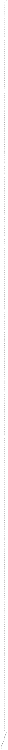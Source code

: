 graph {
  size="5,5";

  var0[label="0", pos="0.263058,0.185247!"];
  var1[label="1", pos="0.104512,0.127966!"];
  var2[label="2", pos="0.0994465,0.127213!"];
  var3[label="3", pos="0.100565,0.129834!"];
  var4[label="4", pos="0.101902,0.129419!"];
  var5[label="5", pos="0.102198,0.13076!"];
  var6[label="6", pos="0.10297,0.131859!"];
  var7[label="7", pos="0.103343,0.132617!"];
  var8[label="8", pos="0.103638,0.134151!"];
  var9[label="9", pos="0.105848,0.134223!"];
  var10[label="10", pos="0.105122,0.134692!"];
  var11[label="11", pos="0.105566,0.132547!"];
  var12[label="12", pos="0.105255,0.132877!"];
  var13[label="13", pos="0.10571,0.131935!"];
  var14[label="14", pos="0.104873,0.1342!"];
  var15[label="15", pos="0.106108,0.131476!"];
  var16[label="16", pos="0.105071,0.131295!"];
  var17[label="17", pos="0.105624,0.130276!"];
  var18[label="18", pos="0.104692,0.131974!"];
  var19[label="19", pos="0.105684,0.135488!"];
  var20[label="20", pos="0.104668,0.132036!"];
  var21[label="21", pos="0.105177,0.129739!"];
  var22[label="22", pos="0.105238,0.134057!"];
  var23[label="23", pos="0.105147,0.132565!"];
  var24[label="24", pos="0.104717,0.132286!"];
  var25[label="25", pos="0.105574,0.132277!"];
  var26[label="26", pos="0.10563,0.132001!"];
  var27[label="27", pos="0.105464,0.133779!"];
  var28[label="28", pos="0.105209,0.132338!"];
  var29[label="29", pos="0.105301,0.133259!"];
  var30[label="30", pos="0.105418,0.132728!"];
  var31[label="31", pos="0.10468,0.133232!"];
  var32[label="32", pos="0.105651,0.132331!"];
  var33[label="33", pos="0.104295,0.131419!"];
  var34[label="34", pos="0.105148,0.133052!"];
  var35[label="35", pos="0.105139,0.131845!"];
  var36[label="36", pos="0.105498,0.132662!"];
  var37[label="37", pos="0.105104,0.133069!"];
  var38[label="38", pos="0.104882,0.131025!"];
  var39[label="39", pos="0.105554,0.13146!"];
  var40[label="40", pos="0.105445,0.131943!"];
  var41[label="41", pos="0.10551,0.132994!"];
  var42[label="42", pos="0.105235,0.132144!"];
  var43[label="43", pos="0.105307,0.134665!"];
  var44[label="44", pos="0.105321,0.13682!"];
  var45[label="45", pos="0.104664,0.129204!"];
  var46[label="46", pos="0.105349,0.13012!"];
  var47[label="47", pos="0.105078,0.132216!"];
  var48[label="48", pos="0.105078,0.133529!"];
  var49[label="49", pos="0.105026,0.1315!"];
  var50[label="50", pos="0.105137,0.13298!"];
  var51[label="51", pos="0.105286,0.132391!"];
  var52[label="52", pos="0.10524,0.132299!"];
  var53[label="53", pos="0.105365,0.133108!"];
  var54[label="54", pos="0.104915,0.131969!"];
  var55[label="55", pos="0.105324,0.13379!"];
  var56[label="56", pos="0.105124,0.131098!"];
  var57[label="57", pos="0.105171,0.132589!"];
  var58[label="58", pos="0.105338,0.132624!"];
  var59[label="59", pos="0.104693,0.132192!"];
  var60[label="60", pos="0.105424,0.133632!"];
  var61[label="61", pos="0.105505,0.132066!"];
  var62[label="62", pos="0.104928,0.13258!"];
  var63[label="63", pos="0.104615,0.132218!"];
  var64[label="64", pos="0.105268,0.133133!"];
  var65[label="65", pos="0.10538,0.13204!"];
  var66[label="66", pos="0.105278,0.13278!"];
  var67[label="67", pos="0.104657,0.132568!"];
  var68[label="68", pos="0.105901,0.132964!"];
  var69[label="69", pos="0.1047,0.131645!"];
  var70[label="70", pos="0.105012,0.133291!"];
  var71[label="71", pos="0.105003,0.131893!"];
  var72[label="72", pos="0.105553,0.132809!"];
  var73[label="73", pos="0.104863,0.131997!"];
  var74[label="74", pos="0.104476,0.132765!"];
  var75[label="75", pos="0.10487,0.132554!"];
  var76[label="76", pos="0.105333,0.132675!"];
  var77[label="77", pos="0.102398,0.132733!"];
  var78[label="78", pos="0.104365,0.132803!"];
  var79[label="79", pos="0.10625,0.132823!"];
  var80[label="80", pos="0.107506,0.132968!"];
  var81[label="81", pos="0.105876,0.133946!"];
  var82[label="82", pos="0.10474,0.131598!"];
  var83[label="83", pos="0.103001,0.135548!"];
  var84[label="84", pos="0.106962,0.131446!"];
  var85[label="85", pos="0.102289,0.132284!"];
  var86[label="86", pos="0.105065,0.133933!"];
  var87[label="87", pos="0.10664,0.138079!"];
  var88[label="88", pos="0.105717,0.13587!"];
  var89[label="89", pos="0.105018,0.132853!"];
  var90[label="90", pos="0.106505,0.133229!"];
  var91[label="91", pos="0.105555,0.131594!"];
  var92[label="92", pos="0.105827,0.132136!"];
  var93[label="93", pos="0.106383,0.131368!"];
  var94[label="94", pos="0.101316,0.129677!"];
  var95[label="95", pos="0.103577,0.122165!"];
  var96[label="96", pos="0.102833,0.127656!"];
  var97[label="97", pos="0.102539,0.134664!"];
  var98[label="98", pos="0.103355,0.129304!"];
  var99[label="99", pos="0.104703,0.133149!"];
  var100[label="100", pos="0.105356,0.135803!"];
  var101[label="101", pos="0.107221,0.129878!"];
  var102[label="102", pos="0.103957,0.133538!"];
  var103[label="103", pos="0.102732,0.132058!"];
  var104[label="104", pos="0.107313,0.133242!"];
  var105[label="105", pos="0.103867,0.130024!"];
  var106[label="106", pos="0.105658,0.136398!"];
  var107[label="107", pos="0.105355,0.12919!"];
  var108[label="108", pos="0.105129,0.132432!"];
  var109[label="109", pos="0.105262,0.132335!"];
  var110[label="110", pos="0.105238,0.132479!"];
  var111[label="111", pos="0.105183,0.133044!"];
  var112[label="112", pos="0.105648,0.135196!"];
  var113[label="113", pos="0.105272,0.129535!"];
  var114[label="114", pos="0.105232,0.132661!"];
  var115[label="115", pos="0.104594,0.132882!"];
  var116[label="116", pos="0.105168,0.135269!"];
  var117[label="117", pos="0.105053,0.129455!"];
  var118[label="118", pos="0.105522,0.133747!"];
  var119[label="119", pos="0.105701,0.132339!"];
  var120[label="120", pos="0.105133,0.132454!"];
  var121[label="121", pos="0.105622,0.133537!"];
  var122[label="122", pos="0.105741,0.131214!"];
  var123[label="123", pos="0.105076,0.132766!"];
  var124[label="124", pos="0.105027,0.132865!"];
  var125[label="125", pos="0.104712,0.132462!"];
  var126[label="126", pos="0.10463,0.132269!"];
  var127[label="127", pos="0.105637,0.132762!"];
  var128[label="128", pos="0.105704,0.132902!"];
  var129[label="129", pos="0.105556,0.133059!"];
  var130[label="130", pos="0.105879,0.13485!"];
  var131[label="131", pos="0.105222,0.12888!"];
  var132[label="132", pos="0.105845,0.133153!"];
  var133[label="133", pos="0.105502,0.132971!"];
  var134[label="134", pos="0.104949,0.131628!"];
  var135[label="135", pos="0.104958,0.132617!"];
  var136[label="136", pos="0.104439,0.132847!"];
  var137[label="137", pos="0.105734,0.133578!"];
  var138[label="138", pos="0.104771,0.130626!"];
  var139[label="139", pos="0.105378,0.136237!"];
  var140[label="140", pos="0.1051,0.130839!"];
  var141[label="141", pos="0.105625,0.131072!"];
  var142[label="142", pos="0.105414,0.132026!"];
  var143[label="143", pos="0.105252,0.13242!"];
  var144[label="144", pos="0.105613,0.132693!"];
  var145[label="145", pos="0.105326,0.132314!"];
  var146[label="146", pos="0.104956,0.133382!"];
  var147[label="147", pos="0.105229,0.13158!"];
  var148[label="148", pos="0.105315,0.132767!"];
  var149[label="149", pos="0.105151,0.132752!"];
  var150[label="150", pos="0.105117,0.133216!"];
  var151[label="151", pos="0.105421,0.131702!"];
  var152[label="152", pos="0.105082,0.133344!"];
  var153[label="153", pos="0.104717,0.13167!"];
  var154[label="154", pos="0.105147,0.132889!"];
  var155[label="155", pos="0.104716,0.133566!"];
  var156[label="156", pos="0.104593,0.131314!"];
  var157[label="157", pos="0.104935,0.1323!"];
  var158[label="158", pos="0.105412,0.132621!"];
  var159[label="159", pos="0.104346,0.132784!"];
  var160[label="160", pos="0.103511,0.133334!"];
  var161[label="161", pos="0.105454,0.131263!"];
  var162[label="162", pos="0.10496,0.133753!"];
  var163[label="163", pos="0.104428,0.130308!"];
  var164[label="164", pos="0.103353,0.133621!"];
  var165[label="165", pos="0.105726,0.132249!"];
  var166[label="166", pos="0.107848,0.133062!"];
  var167[label="167", pos="0.104157,0.137618!"];
  var168[label="168", pos="0.106147,0.134097!"];
  var169[label="169", pos="0.105645,0.129858!"];
  var170[label="170", pos="0.106536,0.128994!"];
  var171[label="171", pos="0.106001,0.132427!"];
  var172[label="172", pos="0.106739,0.134944!"];
  var173[label="173", pos="0.103722,0.130663!"];
  var174[label="174", pos="0.104238,0.135232!"];
  var175[label="175", pos="0.10582,0.129939!"];
  var176[label="176", pos="0.106681,0.132362!"];
  var177[label="177", pos="0.104335,0.131504!"];
  var178[label="178", pos="0.103867,0.131096!"];
  var179[label="179", pos="0.104899,0.133569!"];
  var180[label="180", pos="0.106885,0.132142!"];
  var181[label="181", pos="0.106446,0.13194!"];
  var182[label="182", pos="0.102545,0.132183!"];
  var183[label="183", pos="0.103429,0.133905!"];
  var184[label="184", pos="0.104392,0.130651!"];
  var185[label="185", pos="0.103896,0.132418!"];
  var186[label="186", pos="0.104383,0.133145!"];
  var187[label="187", pos="0.10385,0.131736!"];
  var188[label="188", pos="0.106041,0.133686!"];
  var189[label="189", pos="0.105747,0.132416!"];
  var190[label="190", pos="0.104776,0.132769!"];
  var191[label="191", pos="0.104863,0.132535!"];
  var192[label="192", pos="0.105789,0.13526!"];
  var193[label="193", pos="0.105091,0.129336!"];
  var194[label="194", pos="0.104862,0.132359!"];
  var195[label="195", pos="0.104391,0.132852!"];
  var196[label="196", pos="0.106606,0.132562!"];
  var197[label="197", pos="0.106237,0.132643!"];
  var198[label="198", pos="0.104864,0.132229!"];
  var199[label="199", pos="0.10467,0.132519!"];
  var200[label="200", pos="0.104767,0.132365!"];
  var201[label="201", pos="0.104234,0.133489!"];
  var202[label="202", pos="0.104932,0.132905!"];
  var203[label="203", pos="0.105822,0.131419!"];
  var204[label="204", pos="0.105362,0.132248!"];
  var205[label="205", pos="0.105483,0.132728!"];
  var206[label="206", pos="0.105648,0.132583!"];
  var207[label="207", pos="0.105289,0.132322!"];
  var208[label="208", pos="0.105068,0.131992!"];
  var209[label="209", pos="0.106331,0.1333!"];
  var210[label="210", pos="0.106032,0.131771!"];
  var211[label="211", pos="0.104742,0.133025!"];
  var212[label="212", pos="0.103852,0.131866!"];
  var213[label="213", pos="0.105317,0.13274!"];
  var214[label="214", pos="0.105463,0.132475!"];
  var215[label="215", pos="0.104335,0.132967!"];
  var216[label="216", pos="0.105659,0.131933!"];
  var217[label="217", pos="0.104606,0.133247!"];
  var218[label="218", pos="0.105148,0.131935!"];
  var219[label="219", pos="0.105338,0.132646!"];
  var220[label="220", pos="0.105252,0.132743!"];
  var221[label="221", pos="0.104876,0.133006!"];
  var222[label="222", pos="0.105361,0.131939!"];
  var223[label="223", pos="0.105264,0.132648!"];
  var224[label="224", pos="0.105154,0.132651!"];
  var225[label="225", pos="0.105144,0.132968!"];
  var226[label="226", pos="0.105033,0.131711!"];
  var227[label="227", pos="0.105809,0.132179!"];
  var228[label="228", pos="0.105241,0.133202!"];
  var229[label="229", pos="0.105528,0.132535!"];
  var230[label="230", pos="0.104339,0.131975!"];
  var231[label="231", pos="0.104866,0.132916!"];
  var232[label="232", pos="0.105672,0.132499!"];
  var233[label="233", pos="0.105152,0.133252!"];
  var234[label="234", pos="0.105124,0.131316!"];
  var235[label="235", pos="0.105487,0.132817!"];
  var236[label="236", pos="0.104776,0.13316!"];
  var237[label="237", pos="0.106333,0.132786!"];
  var238[label="238", pos="0.104859,0.13142!"];
  var239[label="239", pos="0.103054,0.132755!"];
  var240[label="240", pos="0.104856,0.133355!"];
  var241[label="241", pos="0.106518,0.131304!"];
  var242[label="242", pos="0.104755,0.133011!"];
  var243[label="243", pos="0.104444,0.13353!"];
  var244[label="244", pos="0.105473,0.133522!"];
  var245[label="245", pos="0.104767,0.131248!"];
  var246[label="246", pos="0.106194,0.131872!"];
  var247[label="247", pos="0.105801,0.133431!"];
  var248[label="248", pos="0.105847,0.134029!"];
  var249[label="249", pos="0.106334,0.129559!"];
  var250[label="250", pos="0.106552,0.133536!"];
  var251[label="251", pos="0.10576,0.133726!"];
  var252[label="252", pos="0.104106,0.134654!"];
  var253[label="253", pos="0.105704,0.131322!"];
  var254[label="254", pos="0.106088,0.132379!"];
  var255[label="255", pos="0.10448,0.133804!"];
  var256[label="256", pos="0.106079,0.132477!"];
  var257[label="257", pos="0.105821,0.132921!"];
  var258[label="258", pos="0.104836,0.134597!"];
  var259[label="259", pos="0.106206,0.131945!"];
  var260[label="260", pos="0.106745,0.133569!"];
  var261[label="261", pos="0.103914,0.124396!"];
  var262[label="262", pos="0.101684,0.131948!"];
  var263[label="263", pos="0.103811,0.128273!"];
  var264[label="264", pos="0.105504,0.130674!"];
  var265[label="265", pos="0.105388,0.130051!"];
  var266[label="266", pos="0.105356,0.133526!"];
  var267[label="267", pos="0.105875,0.130866!"];
  var268[label="268", pos="0.1052,0.133163!"];
  var269[label="269", pos="0.106234,0.132492!"];
  var270[label="270", pos="0.104926,0.132278!"];
  var271[label="271", pos="0.105008,0.133372!"];
  var272[label="272", pos="0.104934,0.133221!"];
  var273[label="273", pos="0.10531,0.132946!"];
  var274[label="274", pos="0.105118,0.132713!"];
  var275[label="275", pos="0.104467,0.134476!"];
  var276[label="276", pos="0.1049,0.132437!"];
  var277[label="277", pos="0.104352,0.132389!"];
  var278[label="278", pos="0.10505,0.13397!"];
  var279[label="279", pos="0.105501,0.131172!"];
  var280[label="280", pos="0.105112,0.132238!"];
  var281[label="281", pos="0.106251,0.131384!"];
  var282[label="282", pos="0.103399,0.127385!"];
  var283[label="283", pos="0.1066,0.1324!"];
  var284[label="284", pos="0.104873,0.130906!"];
  var285[label="285", pos="0.106796,0.132045!"];
  var286[label="286", pos="0.107053,0.131101!"];
  var287[label="287", pos="0.107168,0.132393!"];
  var288[label="288", pos="0.106072,0.131895!"];
  var289[label="289", pos="0.10717,0.133189!"];
  var290[label="290", pos="0.106403,0.132866!"];
  var291[label="291", pos="0.10389,0.131417!"];
  var292[label="292", pos="0.106743,0.135203!"];
  var293[label="293", pos="0.10386,0.130473!"];
  var294[label="294", pos="0.10607,0.13503!"];
  var295[label="295", pos="0.104753,0.133737!"];
  var296[label="296", pos="0.104871,0.128497!"];
  var297[label="297", pos="0.10581,0.132055!"];
  var298[label="298", pos="0.105615,0.131!"];
  var299[label="299", pos="0.105731,0.131032!"];
  var300[label="300", pos="0.104443,0.133029!"];
  var301[label="301", pos="0.107055,0.13043!"];
  var302[label="302", pos="0.106415,0.130947!"];
  var303[label="303", pos="0.106528,0.130856!"];
  var304[label="304", pos="0.104838,0.133326!"];
  var305[label="305", pos="0.106816,0.129661!"];
  var306[label="306", pos="0.10636,0.131431!"];
  var307[label="307", pos="0.106188,0.131339!"];
  var308[label="308", pos="0.105849,0.131034!"];
  var309[label="309", pos="0.10407,0.135482!"];
  var310[label="310", pos="0.105623,0.129397!"];
  var311[label="311", pos="0.104169,0.132559!"];
  var312[label="312", pos="0.104985,0.131777!"];
  var313[label="313", pos="0.104739,0.132483!"];
  var314[label="314", pos="0.104976,0.132848!"];
  var315[label="315", pos="0.10501,0.135628!"];
  var316[label="316", pos="0.105052,0.130468!"];
  var317[label="317", pos="0.104764,0.134587!"];
  var318[label="318", pos="0.105493,0.130228!"];
  var319[label="319", pos="0.105676,0.132448!"];
  var320[label="320", pos="0.10673,0.132727!"];
  var321[label="321", pos="0.104907,0.132521!"];
  var322[label="322", pos="0.104232,0.132559!"];
  var323[label="323", pos="0.105165,0.131946!"];
  var324[label="324", pos="0.102234,0.131504!"];
  var325[label="325", pos="0.102862,0.132435!"];
  var326[label="326", pos="0.104298,0.131673!"];
  var327[label="327", pos="0.104474,0.131966!"];
  var328[label="328", pos="0.103485,0.132332!"];
  var329[label="329", pos="0.102518,0.132888!"];
  var330[label="330", pos="0.104981,0.135117!"];
  var331[label="331", pos="0,0!"];
  var332[label="332", pos="0.118543,0.127129!"];
  var333[label="333", pos="0.0988505,0.122565!"];
  var334[label="334", pos="0.101315,0.140651!"];
  var335[label="335", pos="0.106769,0.127582!"];
  var336[label="336", pos="0.108764,0.134489!"];
  var337[label="337", pos="0.10702,0.139524!"];
  var338[label="338", pos="0.150354,0.177276!"];

  factor0[label="", shape=point];
  var0--factor0;
  var0--var1;
  factor2[label="", shape=point];
  var1--factor2;
  var1--var2;
  factor4[label="", shape=point];
  var2--factor4;
  var2--var3;
  factor6[label="", shape=point];
  var3--factor6;
  var3--var4;
  factor8[label="", shape=point];
  var4--factor8;
  var4--var5;
  factor10[label="", shape=point];
  var5--factor10;
  var5--var6;
  factor12[label="", shape=point];
  var6--factor12;
  var6--var7;
  factor14[label="", shape=point];
  var7--factor14;
  var7--var8;
  factor16[label="", shape=point];
  var8--factor16;
  var8--var9;
  factor18[label="", shape=point];
  var9--factor18;
  var9--var10;
  factor20[label="", shape=point];
  var10--factor20;
  var10--var11;
  factor22[label="", shape=point];
  var11--factor22;
  var11--var12;
  factor24[label="", shape=point];
  var12--factor24;
  var12--var13;
  factor26[label="", shape=point];
  var13--factor26;
  var13--var14;
  factor28[label="", shape=point];
  var14--factor28;
  var14--var15;
  factor30[label="", shape=point];
  var15--factor30;
  var15--var16;
  factor32[label="", shape=point];
  var16--factor32;
  var16--var17;
  factor34[label="", shape=point];
  var17--factor34;
  var17--var18;
  factor36[label="", shape=point];
  var18--factor36;
  var18--var19;
  factor38[label="", shape=point];
  var19--factor38;
  var19--var20;
  factor40[label="", shape=point];
  var20--factor40;
  var20--var21;
  factor42[label="", shape=point];
  var21--factor42;
  var21--var22;
  factor44[label="", shape=point];
  var22--factor44;
  var22--var23;
  factor46[label="", shape=point];
  var23--factor46;
  var23--var24;
  factor48[label="", shape=point];
  var24--factor48;
  var24--var25;
  factor50[label="", shape=point];
  var25--factor50;
  var25--var26;
  factor52[label="", shape=point];
  var26--factor52;
  var26--var27;
  factor54[label="", shape=point];
  var27--factor54;
  var27--var28;
  factor56[label="", shape=point];
  var28--factor56;
  var28--var29;
  factor58[label="", shape=point];
  var29--factor58;
  var29--var30;
  factor60[label="", shape=point];
  var30--factor60;
  var30--var31;
  factor62[label="", shape=point];
  var31--factor62;
  var31--var32;
  factor64[label="", shape=point];
  var32--factor64;
  var32--var33;
  factor66[label="", shape=point];
  var33--factor66;
  var33--var34;
  factor68[label="", shape=point];
  var34--factor68;
  var34--var35;
  factor70[label="", shape=point];
  var35--factor70;
  var35--var36;
  factor72[label="", shape=point];
  var36--factor72;
  var36--var37;
  factor74[label="", shape=point];
  var37--factor74;
  var37--var38;
  factor76[label="", shape=point];
  var38--factor76;
  var38--var39;
  factor78[label="", shape=point];
  var39--factor78;
  var39--var40;
  factor80[label="", shape=point];
  var40--factor80;
  var40--var41;
  factor82[label="", shape=point];
  var41--factor82;
  var41--var42;
  factor84[label="", shape=point];
  var42--factor84;
  var42--var43;
  factor86[label="", shape=point];
  var43--factor86;
  var43--var44;
  factor88[label="", shape=point];
  var44--factor88;
  var44--var45;
  factor90[label="", shape=point];
  var45--factor90;
  var45--var46;
  factor92[label="", shape=point];
  var46--factor92;
  var46--var47;
  factor94[label="", shape=point];
  var47--factor94;
  var47--var48;
  factor96[label="", shape=point];
  var48--factor96;
  var48--var49;
  factor98[label="", shape=point];
  var49--factor98;
  var49--var50;
  factor100[label="", shape=point];
  var50--factor100;
  var50--var51;
  factor102[label="", shape=point];
  var51--factor102;
  var51--var52;
  factor104[label="", shape=point];
  var52--factor104;
  var52--var53;
  factor106[label="", shape=point];
  var53--factor106;
  var53--var54;
  factor108[label="", shape=point];
  var54--factor108;
  var54--var55;
  factor110[label="", shape=point];
  var55--factor110;
  var55--var56;
  factor112[label="", shape=point];
  var56--factor112;
  var56--var57;
  factor114[label="", shape=point];
  var57--factor114;
  var57--var58;
  factor116[label="", shape=point];
  var58--factor116;
  var58--var59;
  factor118[label="", shape=point];
  var59--factor118;
  var59--var60;
  factor120[label="", shape=point];
  var60--factor120;
  var60--var61;
  factor122[label="", shape=point];
  var61--factor122;
  var61--var62;
  factor124[label="", shape=point];
  var62--factor124;
  var62--var63;
  factor126[label="", shape=point];
  var63--factor126;
  var63--var64;
  factor128[label="", shape=point];
  var64--factor128;
  var64--var65;
  factor130[label="", shape=point];
  var65--factor130;
  var65--var66;
  factor132[label="", shape=point];
  var66--factor132;
  var66--var67;
  factor134[label="", shape=point];
  var67--factor134;
  var67--var68;
  factor136[label="", shape=point];
  var68--factor136;
  var68--var69;
  factor138[label="", shape=point];
  var69--factor138;
  var69--var70;
  factor140[label="", shape=point];
  var70--factor140;
  var70--var71;
  factor142[label="", shape=point];
  var71--factor142;
  var71--var72;
  factor144[label="", shape=point];
  var72--factor144;
  var72--var73;
  factor146[label="", shape=point];
  var73--factor146;
  var73--var74;
  factor148[label="", shape=point];
  var74--factor148;
  var74--var75;
  factor150[label="", shape=point];
  var75--factor150;
  var75--var76;
  factor152[label="", shape=point];
  var76--factor152;
  var76--var77;
  factor154[label="", shape=point];
  var77--factor154;
  var77--var78;
  factor156[label="", shape=point];
  var78--factor156;
  var78--var79;
  factor158[label="", shape=point];
  var79--factor158;
  var79--var80;
  factor160[label="", shape=point];
  var80--factor160;
  var80--var81;
  factor162[label="", shape=point];
  var81--factor162;
  var81--var82;
  factor164[label="", shape=point];
  var82--factor164;
  var82--var83;
  factor166[label="", shape=point];
  var83--factor166;
  var83--var84;
  factor168[label="", shape=point];
  var84--factor168;
  var84--var85;
  factor170[label="", shape=point];
  var85--factor170;
  var85--var86;
  factor172[label="", shape=point];
  var86--factor172;
  var86--var87;
  factor174[label="", shape=point];
  var87--factor174;
  var87--var88;
  factor176[label="", shape=point];
  var88--factor176;
  var88--var89;
  factor178[label="", shape=point];
  var89--factor178;
  var89--var90;
  factor180[label="", shape=point];
  var90--factor180;
  var90--var91;
  factor182[label="", shape=point];
  var91--factor182;
  var91--var92;
  factor184[label="", shape=point];
  var92--factor184;
  var92--var93;
  factor186[label="", shape=point];
  var93--factor186;
  var93--var94;
  factor188[label="", shape=point];
  var94--factor188;
  var94--var95;
  factor190[label="", shape=point];
  var95--factor190;
  var95--var96;
  factor192[label="", shape=point];
  var96--factor192;
  var96--var97;
  factor194[label="", shape=point];
  var97--factor194;
  var97--var98;
  factor196[label="", shape=point];
  var98--factor196;
  var98--var99;
  factor198[label="", shape=point];
  var99--factor198;
  var99--var100;
  factor200[label="", shape=point];
  var100--factor200;
  var100--var101;
  factor202[label="", shape=point];
  var101--factor202;
  var101--var102;
  factor204[label="", shape=point];
  var102--factor204;
  var102--var103;
  factor206[label="", shape=point];
  var103--factor206;
  var103--var104;
  factor208[label="", shape=point];
  var104--factor208;
  var104--var105;
  factor210[label="", shape=point];
  var105--factor210;
  var105--var106;
  factor212[label="", shape=point];
  var106--factor212;
  var106--var107;
  factor214[label="", shape=point];
  var107--factor214;
  var107--var108;
  factor216[label="", shape=point];
  var108--factor216;
  var108--var109;
  factor218[label="", shape=point];
  var109--factor218;
  var109--var110;
  factor220[label="", shape=point];
  var110--factor220;
  var110--var111;
  factor222[label="", shape=point];
  var111--factor222;
  var111--var112;
  factor224[label="", shape=point];
  var112--factor224;
  var112--var113;
  factor226[label="", shape=point];
  var113--factor226;
  var113--var114;
  factor228[label="", shape=point];
  var114--factor228;
  var114--var115;
  factor230[label="", shape=point];
  var115--factor230;
  var115--var116;
  factor232[label="", shape=point];
  var116--factor232;
  var116--var117;
  factor234[label="", shape=point];
  var117--factor234;
  var117--var118;
  factor236[label="", shape=point];
  var118--factor236;
  var118--var119;
  factor238[label="", shape=point];
  var119--factor238;
  var119--var120;
  factor240[label="", shape=point];
  var120--factor240;
  var120--var121;
  factor242[label="", shape=point];
  var121--factor242;
  var121--var122;
  factor244[label="", shape=point];
  var122--factor244;
  var122--var123;
  factor246[label="", shape=point];
  var123--factor246;
  var123--var124;
  factor248[label="", shape=point];
  var124--factor248;
  var124--var125;
  factor250[label="", shape=point];
  var125--factor250;
  var125--var126;
  factor252[label="", shape=point];
  var126--factor252;
  var126--var127;
  factor254[label="", shape=point];
  var127--factor254;
  var127--var128;
  factor256[label="", shape=point];
  var128--factor256;
  var128--var129;
  factor258[label="", shape=point];
  var129--factor258;
  var129--var130;
  factor260[label="", shape=point];
  var130--factor260;
  var130--var131;
  factor262[label="", shape=point];
  var131--factor262;
  var131--var132;
  factor264[label="", shape=point];
  var132--factor264;
  var132--var133;
  factor266[label="", shape=point];
  var133--factor266;
  var133--var134;
  factor268[label="", shape=point];
  var134--factor268;
  var134--var135;
  factor270[label="", shape=point];
  var135--factor270;
  var135--var136;
  factor272[label="", shape=point];
  var136--factor272;
  var136--var137;
  factor274[label="", shape=point];
  var137--factor274;
  var137--var138;
  factor276[label="", shape=point];
  var138--factor276;
  var138--var139;
  factor278[label="", shape=point];
  var139--factor278;
  var139--var140;
  factor280[label="", shape=point];
  var140--factor280;
  var140--var141;
  factor282[label="", shape=point];
  var141--factor282;
  var141--var142;
  factor284[label="", shape=point];
  var142--factor284;
  var142--var143;
  factor286[label="", shape=point];
  var143--factor286;
  var143--var144;
  factor288[label="", shape=point];
  var144--factor288;
  var144--var145;
  factor290[label="", shape=point];
  var145--factor290;
  var145--var146;
  factor292[label="", shape=point];
  var146--factor292;
  var146--var147;
  factor294[label="", shape=point];
  var147--factor294;
  var147--var148;
  factor296[label="", shape=point];
  var148--factor296;
  var148--var149;
  factor298[label="", shape=point];
  var149--factor298;
  var149--var150;
  factor300[label="", shape=point];
  var150--factor300;
  var150--var151;
  factor302[label="", shape=point];
  var151--factor302;
  var151--var152;
  factor304[label="", shape=point];
  var152--factor304;
  var152--var153;
  factor306[label="", shape=point];
  var153--factor306;
  var153--var154;
  factor308[label="", shape=point];
  var154--factor308;
  var154--var155;
  factor310[label="", shape=point];
  var155--factor310;
  var155--var156;
  factor312[label="", shape=point];
  var156--factor312;
  var156--var157;
  factor314[label="", shape=point];
  var157--factor314;
  var157--var158;
  factor316[label="", shape=point];
  var158--factor316;
  var158--var159;
  factor318[label="", shape=point];
  var159--factor318;
  var159--var160;
  factor320[label="", shape=point];
  var160--factor320;
  var160--var161;
  factor322[label="", shape=point];
  var161--factor322;
  var161--var162;
  factor324[label="", shape=point];
  var162--factor324;
  var162--var163;
  factor326[label="", shape=point];
  var163--factor326;
  var163--var164;
  factor328[label="", shape=point];
  var164--factor328;
  var164--var165;
  factor330[label="", shape=point];
  var165--factor330;
  var165--var166;
  factor332[label="", shape=point];
  var166--factor332;
  var166--var167;
  factor334[label="", shape=point];
  var167--factor334;
  var167--var168;
  factor336[label="", shape=point];
  var168--factor336;
  var168--var169;
  factor338[label="", shape=point];
  var169--factor338;
  var169--var170;
  factor340[label="", shape=point];
  var170--factor340;
  var170--var171;
  factor342[label="", shape=point];
  var171--factor342;
  var171--var172;
  factor344[label="", shape=point];
  var172--factor344;
  var172--var173;
  factor346[label="", shape=point];
  var173--factor346;
  var173--var174;
  factor348[label="", shape=point];
  var174--factor348;
  var174--var175;
  factor350[label="", shape=point];
  var175--factor350;
  var175--var176;
  factor352[label="", shape=point];
  var176--factor352;
  var176--var177;
  factor354[label="", shape=point];
  var177--factor354;
  var177--var178;
  factor356[label="", shape=point];
  var178--factor356;
  var178--var179;
  factor358[label="", shape=point];
  var179--factor358;
  var179--var180;
  factor360[label="", shape=point];
  var180--factor360;
  var180--var181;
  factor362[label="", shape=point];
  var181--factor362;
  var181--var182;
  factor364[label="", shape=point];
  var182--factor364;
  var182--var183;
  factor366[label="", shape=point];
  var183--factor366;
  var183--var184;
  factor368[label="", shape=point];
  var184--factor368;
  var184--var185;
  factor370[label="", shape=point];
  var185--factor370;
  var185--var186;
  factor372[label="", shape=point];
  var186--factor372;
  var186--var187;
  factor374[label="", shape=point];
  var187--factor374;
  var187--var188;
  factor376[label="", shape=point];
  var188--factor376;
  var188--var189;
  factor378[label="", shape=point];
  var189--factor378;
  var189--var190;
  factor380[label="", shape=point];
  var190--factor380;
  var190--var191;
  factor382[label="", shape=point];
  var191--factor382;
  var191--var192;
  factor384[label="", shape=point];
  var192--factor384;
  var192--var193;
  factor386[label="", shape=point];
  var193--factor386;
  var193--var194;
  factor388[label="", shape=point];
  var194--factor388;
  var194--var195;
  factor390[label="", shape=point];
  var195--factor390;
  var195--var196;
  factor392[label="", shape=point];
  var196--factor392;
  var196--var197;
  factor394[label="", shape=point];
  var197--factor394;
  var197--var198;
  factor396[label="", shape=point];
  var198--factor396;
  var198--var199;
  factor398[label="", shape=point];
  var199--factor398;
  var199--var200;
  factor400[label="", shape=point];
  var200--factor400;
  var200--var201;
  factor402[label="", shape=point];
  var201--factor402;
  var201--var202;
  factor404[label="", shape=point];
  var202--factor404;
  var202--var203;
  factor406[label="", shape=point];
  var203--factor406;
  var203--var204;
  factor408[label="", shape=point];
  var204--factor408;
  var204--var205;
  factor410[label="", shape=point];
  var205--factor410;
  var205--var206;
  factor412[label="", shape=point];
  var206--factor412;
  var206--var207;
  factor414[label="", shape=point];
  var207--factor414;
  var207--var208;
  factor416[label="", shape=point];
  var208--factor416;
  var208--var209;
  factor418[label="", shape=point];
  var209--factor418;
  var209--var210;
  factor420[label="", shape=point];
  var210--factor420;
  var210--var211;
  factor422[label="", shape=point];
  var211--factor422;
  var211--var212;
  factor424[label="", shape=point];
  var212--factor424;
  var212--var213;
  factor426[label="", shape=point];
  var213--factor426;
  var213--var214;
  factor428[label="", shape=point];
  var214--factor428;
  var214--var215;
  factor430[label="", shape=point];
  var215--factor430;
  var215--var216;
  factor432[label="", shape=point];
  var216--factor432;
  var216--var217;
  factor434[label="", shape=point];
  var217--factor434;
  var217--var218;
  factor436[label="", shape=point];
  var218--factor436;
  var218--var219;
  factor438[label="", shape=point];
  var219--factor438;
  var219--var220;
  factor440[label="", shape=point];
  var220--factor440;
  var220--var221;
  factor442[label="", shape=point];
  var221--factor442;
  var221--var222;
  factor444[label="", shape=point];
  var222--factor444;
  var222--var223;
  factor446[label="", shape=point];
  var223--factor446;
  var223--var224;
  factor448[label="", shape=point];
  var224--factor448;
  var224--var225;
  factor450[label="", shape=point];
  var225--factor450;
  var225--var226;
  factor452[label="", shape=point];
  var226--factor452;
  var226--var227;
  factor454[label="", shape=point];
  var227--factor454;
  var227--var228;
  factor456[label="", shape=point];
  var228--factor456;
  var228--var229;
  factor458[label="", shape=point];
  var229--factor458;
  var229--var230;
  factor460[label="", shape=point];
  var230--factor460;
  var230--var231;
  factor462[label="", shape=point];
  var231--factor462;
  var231--var232;
  factor464[label="", shape=point];
  var232--factor464;
  var232--var233;
  factor466[label="", shape=point];
  var233--factor466;
  var233--var234;
  factor468[label="", shape=point];
  var234--factor468;
  var234--var235;
  factor470[label="", shape=point];
  var235--factor470;
  var235--var236;
  factor472[label="", shape=point];
  var236--factor472;
  var236--var237;
  factor474[label="", shape=point];
  var237--factor474;
  var237--var238;
  factor476[label="", shape=point];
  var238--factor476;
  var238--var239;
  factor478[label="", shape=point];
  var239--factor478;
  var239--var240;
  factor480[label="", shape=point];
  var240--factor480;
  var240--var241;
  factor482[label="", shape=point];
  var241--factor482;
  var241--var242;
  factor484[label="", shape=point];
  var242--factor484;
  var242--var243;
  factor486[label="", shape=point];
  var243--factor486;
  var243--var244;
  factor488[label="", shape=point];
  var244--factor488;
  var244--var245;
  factor490[label="", shape=point];
  var245--factor490;
  var245--var246;
  factor492[label="", shape=point];
  var246--factor492;
  var246--var247;
  factor494[label="", shape=point];
  var247--factor494;
  var247--var248;
  factor496[label="", shape=point];
  var248--factor496;
  var248--var249;
  factor498[label="", shape=point];
  var249--factor498;
  var249--var250;
  factor500[label="", shape=point];
  var250--factor500;
  var250--var251;
  factor502[label="", shape=point];
  var251--factor502;
  var251--var252;
  factor504[label="", shape=point];
  var252--factor504;
  var252--var253;
  factor506[label="", shape=point];
  var253--factor506;
  var253--var254;
  factor508[label="", shape=point];
  var254--factor508;
  var254--var255;
  factor510[label="", shape=point];
  var255--factor510;
  var255--var256;
  factor512[label="", shape=point];
  var256--factor512;
  var256--var257;
  factor514[label="", shape=point];
  var257--factor514;
  var257--var258;
  factor516[label="", shape=point];
  var258--factor516;
  var258--var259;
  factor518[label="", shape=point];
  var259--factor518;
  var259--var260;
  factor520[label="", shape=point];
  var260--factor520;
  var260--var261;
  factor522[label="", shape=point];
  var261--factor522;
  var261--var262;
  factor524[label="", shape=point];
  var262--factor524;
  var262--var263;
  factor526[label="", shape=point];
  var263--factor526;
  var263--var264;
  factor528[label="", shape=point];
  var264--factor528;
  var264--var265;
  factor530[label="", shape=point];
  var265--factor530;
  var265--var266;
  factor532[label="", shape=point];
  var266--factor532;
  var266--var267;
  factor534[label="", shape=point];
  var267--factor534;
  var267--var268;
  factor536[label="", shape=point];
  var268--factor536;
  var268--var269;
  factor538[label="", shape=point];
  var269--factor538;
  var269--var270;
  factor540[label="", shape=point];
  var270--factor540;
  var270--var271;
  factor542[label="", shape=point];
  var271--factor542;
  var271--var272;
  factor544[label="", shape=point];
  var272--factor544;
  var272--var273;
  factor546[label="", shape=point];
  var273--factor546;
  var273--var274;
  factor548[label="", shape=point];
  var274--factor548;
  var274--var275;
  factor550[label="", shape=point];
  var275--factor550;
  var275--var276;
  factor552[label="", shape=point];
  var276--factor552;
  var276--var277;
  factor554[label="", shape=point];
  var277--factor554;
  var277--var278;
  factor556[label="", shape=point];
  var278--factor556;
  var278--var279;
  factor558[label="", shape=point];
  var279--factor558;
  var279--var280;
  factor560[label="", shape=point];
  var280--factor560;
  var280--var281;
  factor562[label="", shape=point];
  var281--factor562;
  var281--var282;
  factor564[label="", shape=point];
  var282--factor564;
  var282--var283;
  factor566[label="", shape=point];
  var283--factor566;
  var283--var284;
  factor568[label="", shape=point];
  var284--factor568;
  var284--var285;
  factor570[label="", shape=point];
  var285--factor570;
  var285--var286;
  factor572[label="", shape=point];
  var286--factor572;
  var286--var287;
  factor574[label="", shape=point];
  var287--factor574;
  var287--var288;
  factor576[label="", shape=point];
  var288--factor576;
  var288--var289;
  factor578[label="", shape=point];
  var289--factor578;
  var289--var290;
  factor580[label="", shape=point];
  var290--factor580;
  var290--var291;
  factor582[label="", shape=point];
  var291--factor582;
  var291--var292;
  factor584[label="", shape=point];
  var292--factor584;
  var292--var293;
  factor586[label="", shape=point];
  var293--factor586;
  var293--var294;
  factor588[label="", shape=point];
  var294--factor588;
  var294--var295;
  factor590[label="", shape=point];
  var295--factor590;
  var295--var296;
  factor592[label="", shape=point];
  var296--factor592;
  var296--var297;
  factor594[label="", shape=point];
  var297--factor594;
  var297--var298;
  factor596[label="", shape=point];
  var298--factor596;
  var298--var299;
  factor598[label="", shape=point];
  var299--factor598;
  var299--var300;
  factor600[label="", shape=point];
  var300--factor600;
  var300--var301;
  factor602[label="", shape=point];
  var301--factor602;
  var301--var302;
  factor604[label="", shape=point];
  var302--factor604;
  var302--var303;
  factor606[label="", shape=point];
  var303--factor606;
  var303--var304;
  factor608[label="", shape=point];
  var304--factor608;
  var304--var305;
  factor610[label="", shape=point];
  var305--factor610;
  var305--var306;
  factor612[label="", shape=point];
  var306--factor612;
  var306--var307;
  factor614[label="", shape=point];
  var307--factor614;
  var307--var308;
  factor616[label="", shape=point];
  var308--factor616;
  var308--var309;
  factor618[label="", shape=point];
  var309--factor618;
  var309--var310;
  factor620[label="", shape=point];
  var310--factor620;
  var310--var311;
  factor622[label="", shape=point];
  var311--factor622;
  var311--var312;
  factor624[label="", shape=point];
  var312--factor624;
  var312--var313;
  factor626[label="", shape=point];
  var313--factor626;
  var313--var314;
  factor628[label="", shape=point];
  var314--factor628;
  var314--var315;
  factor630[label="", shape=point];
  var315--factor630;
  var315--var316;
  factor632[label="", shape=point];
  var316--factor632;
  var316--var317;
  factor634[label="", shape=point];
  var317--factor634;
  var317--var318;
  factor636[label="", shape=point];
  var318--factor636;
  var318--var319;
  factor638[label="", shape=point];
  var319--factor638;
  var319--var320;
  factor640[label="", shape=point];
  var320--factor640;
  var320--var321;
  factor642[label="", shape=point];
  var321--factor642;
  var321--var322;
  factor644[label="", shape=point];
  var322--factor644;
  var322--var323;
  factor646[label="", shape=point];
  var323--factor646;
  var323--var324;
  factor648[label="", shape=point];
  var324--factor648;
  var324--var325;
  factor650[label="", shape=point];
  var325--factor650;
  var325--var326;
  factor652[label="", shape=point];
  var326--factor652;
  var326--var327;
  factor654[label="", shape=point];
  var327--factor654;
  var327--var328;
  factor656[label="", shape=point];
  var328--factor656;
  var328--var329;
  factor658[label="", shape=point];
  var329--factor658;
  var329--var330;
  factor660[label="", shape=point];
  var330--factor660;
  var330--var331;
  factor662[label="", shape=point];
  var331--factor662;
  var0--var331;
  var331--var332;
  factor665[label="", shape=point];
  var332--factor665;
  var332--var333;
  factor667[label="", shape=point];
  var333--factor667;
  var333--var334;
  factor669[label="", shape=point];
  var334--factor669;
  var334--var335;
  factor671[label="", shape=point];
  var335--factor671;
  var335--var336;
  factor673[label="", shape=point];
  var336--factor673;
  var336--var337;
  factor675[label="", shape=point];
  var337--factor675;
  var337--var338;
  factor677[label="", shape=point];
  var338--factor677;
}
